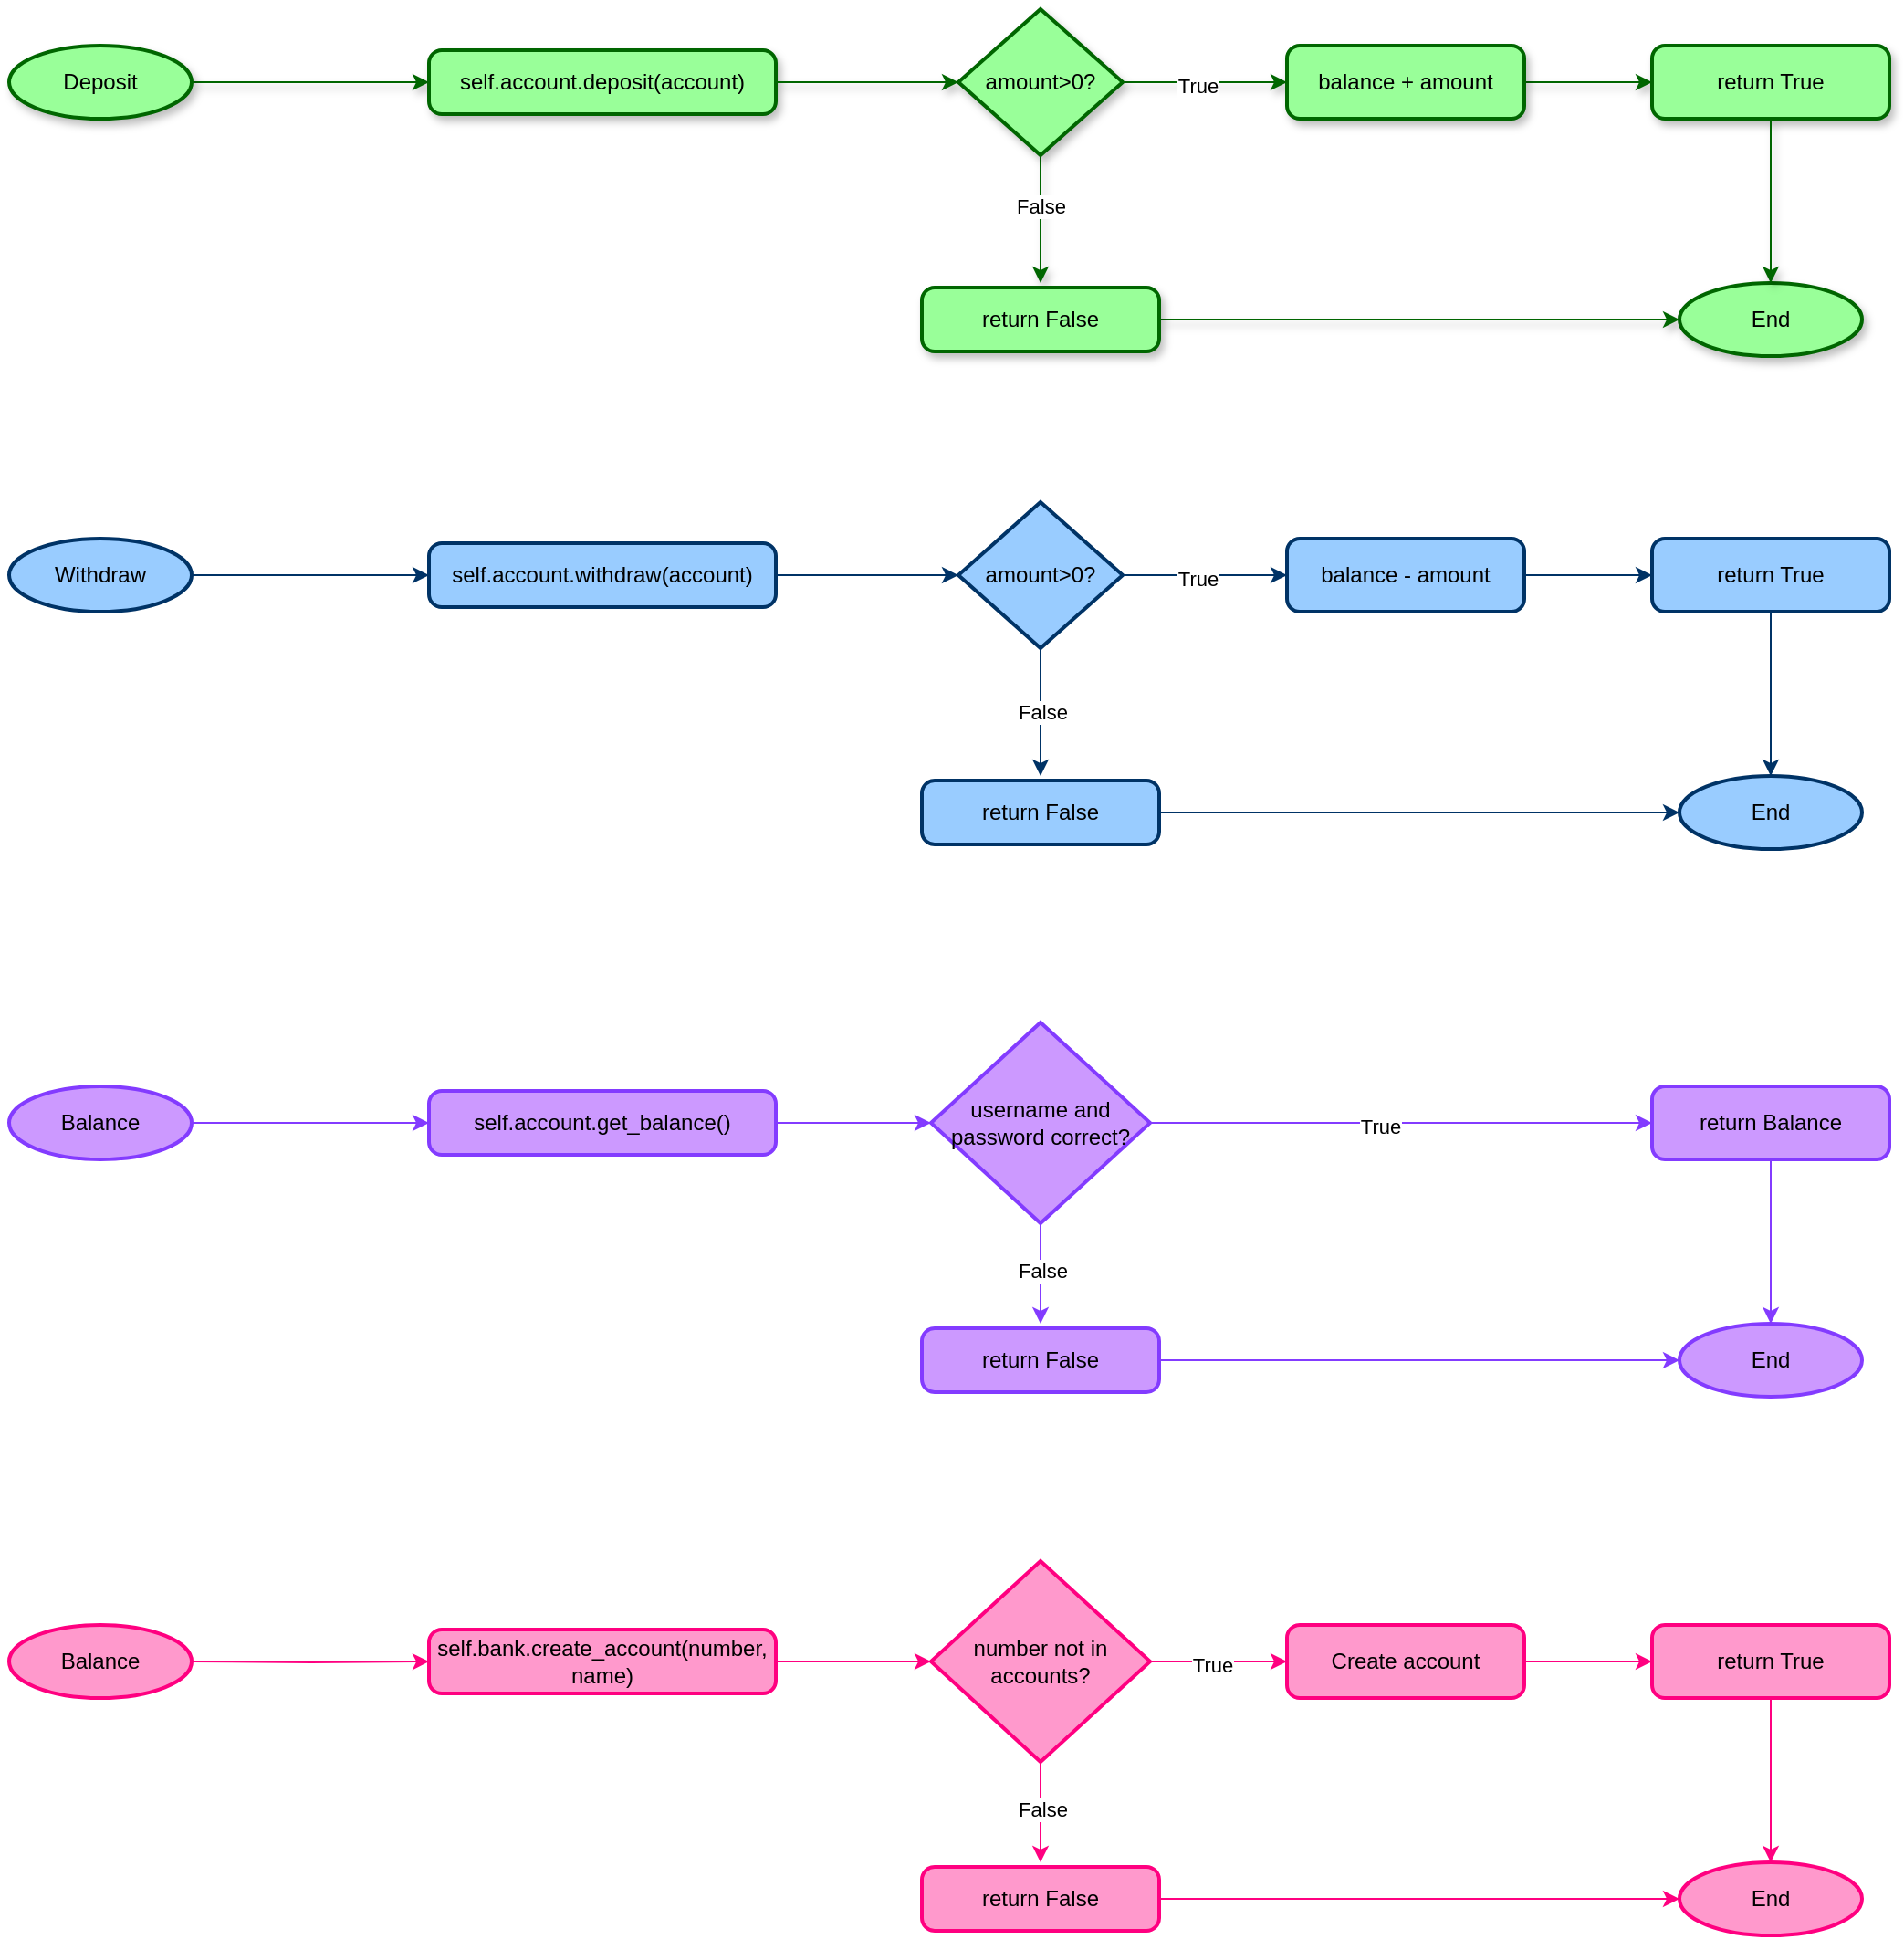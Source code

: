 <mxfile version="24.5.5" type="github">
  <diagram name="Page-1" id="gO1A43GzSx5pHrBFy3K3">
    <mxGraphModel dx="1194" dy="606" grid="1" gridSize="10" guides="1" tooltips="1" connect="1" arrows="1" fold="1" page="1" pageScale="1" pageWidth="827" pageHeight="1169" math="0" shadow="0">
      <root>
        <mxCell id="0" />
        <mxCell id="1" parent="0" />
        <mxCell id="M5wpah1ljRLMjX0pYZFL-19" style="edgeStyle=orthogonalEdgeStyle;rounded=0;orthogonalLoop=1;jettySize=auto;html=1;exitX=1;exitY=0.5;exitDx=0;exitDy=0;exitPerimeter=0;entryX=0;entryY=0.5;entryDx=0;entryDy=0;strokeColor=#003366;fillColor=#99CCFF;" parent="1" source="M5wpah1ljRLMjX0pYZFL-20" target="M5wpah1ljRLMjX0pYZFL-21" edge="1">
          <mxGeometry relative="1" as="geometry" />
        </mxCell>
        <mxCell id="M5wpah1ljRLMjX0pYZFL-20" value="Withdraw" style="strokeWidth=2;html=1;shape=mxgraph.flowchart.start_1;whiteSpace=wrap;strokeColor=#003366;fillColor=#99CCFF;" parent="1" vertex="1">
          <mxGeometry x="120" y="380" width="100" height="40" as="geometry" />
        </mxCell>
        <mxCell id="M5wpah1ljRLMjX0pYZFL-21" value="self.account.withdraw(account)" style="rounded=1;whiteSpace=wrap;html=1;absoluteArcSize=1;arcSize=14;strokeWidth=2;strokeColor=#003366;fillColor=#99CCFF;" parent="1" vertex="1">
          <mxGeometry x="350" y="382.5" width="190" height="35" as="geometry" />
        </mxCell>
        <mxCell id="M5wpah1ljRLMjX0pYZFL-22" style="edgeStyle=orthogonalEdgeStyle;rounded=0;orthogonalLoop=1;jettySize=auto;html=1;exitX=1;exitY=0.5;exitDx=0;exitDy=0;exitPerimeter=0;entryX=0;entryY=0.5;entryDx=0;entryDy=0;strokeColor=#003366;fillColor=#99CCFF;" parent="1" source="M5wpah1ljRLMjX0pYZFL-25" target="M5wpah1ljRLMjX0pYZFL-27" edge="1">
          <mxGeometry relative="1" as="geometry" />
        </mxCell>
        <mxCell id="M5wpah1ljRLMjX0pYZFL-23" value="True" style="edgeLabel;html=1;align=center;verticalAlign=middle;resizable=0;points=[];strokeColor=#003366;fillColor=#99CCFF;" parent="M5wpah1ljRLMjX0pYZFL-22" vertex="1" connectable="0">
          <mxGeometry x="-0.089" y="-2" relative="1" as="geometry">
            <mxPoint as="offset" />
          </mxGeometry>
        </mxCell>
        <mxCell id="M5wpah1ljRLMjX0pYZFL-24" value="False" style="edgeStyle=orthogonalEdgeStyle;rounded=0;orthogonalLoop=1;jettySize=auto;html=1;exitX=0.5;exitY=1;exitDx=0;exitDy=0;exitPerimeter=0;strokeColor=#003366;fillColor=#99CCFF;" parent="1" source="M5wpah1ljRLMjX0pYZFL-25" edge="1">
          <mxGeometry relative="1" as="geometry">
            <mxPoint x="685" y="510" as="targetPoint" />
          </mxGeometry>
        </mxCell>
        <mxCell id="M5wpah1ljRLMjX0pYZFL-25" value="amount&amp;gt;0?" style="strokeWidth=2;html=1;shape=mxgraph.flowchart.decision;whiteSpace=wrap;strokeColor=#003366;fillColor=#99CCFF;" parent="1" vertex="1">
          <mxGeometry x="640" y="360" width="90" height="80" as="geometry" />
        </mxCell>
        <mxCell id="M5wpah1ljRLMjX0pYZFL-26" style="edgeStyle=orthogonalEdgeStyle;rounded=0;orthogonalLoop=1;jettySize=auto;html=1;exitX=1;exitY=0.5;exitDx=0;exitDy=0;entryX=0;entryY=0.5;entryDx=0;entryDy=0;strokeColor=#003366;fillColor=#99CCFF;" parent="1" source="M5wpah1ljRLMjX0pYZFL-27" target="M5wpah1ljRLMjX0pYZFL-28" edge="1">
          <mxGeometry relative="1" as="geometry" />
        </mxCell>
        <mxCell id="M5wpah1ljRLMjX0pYZFL-27" value="balance - amount" style="rounded=1;whiteSpace=wrap;html=1;absoluteArcSize=1;arcSize=14;strokeWidth=2;strokeColor=#003366;fillColor=#99CCFF;" parent="1" vertex="1">
          <mxGeometry x="820" y="380" width="130" height="40" as="geometry" />
        </mxCell>
        <mxCell id="M5wpah1ljRLMjX0pYZFL-28" value="return True" style="rounded=1;whiteSpace=wrap;html=1;absoluteArcSize=1;arcSize=14;strokeWidth=2;strokeColor=#003366;fillColor=#99CCFF;" parent="1" vertex="1">
          <mxGeometry x="1020" y="380" width="130" height="40" as="geometry" />
        </mxCell>
        <mxCell id="M5wpah1ljRLMjX0pYZFL-29" value="End" style="strokeWidth=2;html=1;shape=mxgraph.flowchart.start_1;whiteSpace=wrap;strokeColor=#003366;fillColor=#99CCFF;" parent="1" vertex="1">
          <mxGeometry x="1035" y="510" width="100" height="40" as="geometry" />
        </mxCell>
        <mxCell id="M5wpah1ljRLMjX0pYZFL-30" style="edgeStyle=orthogonalEdgeStyle;rounded=0;orthogonalLoop=1;jettySize=auto;html=1;exitX=1;exitY=0.5;exitDx=0;exitDy=0;entryX=0;entryY=0.5;entryDx=0;entryDy=0;entryPerimeter=0;strokeColor=#003366;fillColor=#99CCFF;" parent="1" source="M5wpah1ljRLMjX0pYZFL-21" target="M5wpah1ljRLMjX0pYZFL-25" edge="1">
          <mxGeometry relative="1" as="geometry" />
        </mxCell>
        <mxCell id="M5wpah1ljRLMjX0pYZFL-31" style="edgeStyle=orthogonalEdgeStyle;rounded=0;orthogonalLoop=1;jettySize=auto;html=1;exitX=0.5;exitY=1;exitDx=0;exitDy=0;entryX=0.5;entryY=0;entryDx=0;entryDy=0;entryPerimeter=0;strokeColor=#003366;fillColor=#99CCFF;" parent="1" source="M5wpah1ljRLMjX0pYZFL-28" target="M5wpah1ljRLMjX0pYZFL-29" edge="1">
          <mxGeometry relative="1" as="geometry" />
        </mxCell>
        <mxCell id="M5wpah1ljRLMjX0pYZFL-32" style="edgeStyle=orthogonalEdgeStyle;rounded=0;orthogonalLoop=1;jettySize=auto;html=1;exitX=1;exitY=0.5;exitDx=0;exitDy=0;strokeColor=#003366;fillColor=#99CCFF;" parent="1" source="M5wpah1ljRLMjX0pYZFL-33" target="M5wpah1ljRLMjX0pYZFL-29" edge="1">
          <mxGeometry relative="1" as="geometry" />
        </mxCell>
        <mxCell id="M5wpah1ljRLMjX0pYZFL-33" value="return False" style="rounded=1;whiteSpace=wrap;html=1;absoluteArcSize=1;arcSize=14;strokeWidth=2;strokeColor=#003366;fillColor=#99CCFF;" parent="1" vertex="1">
          <mxGeometry x="620" y="512.5" width="130" height="35" as="geometry" />
        </mxCell>
        <mxCell id="M5wpah1ljRLMjX0pYZFL-49" style="edgeStyle=orthogonalEdgeStyle;rounded=0;orthogonalLoop=1;jettySize=auto;html=1;exitX=1;exitY=0.5;exitDx=0;exitDy=0;exitPerimeter=0;entryX=0;entryY=0.5;entryDx=0;entryDy=0;strokeColor=#833BFF;fillColor=#CC99FF;" parent="1" source="M5wpah1ljRLMjX0pYZFL-50" target="M5wpah1ljRLMjX0pYZFL-51" edge="1">
          <mxGeometry relative="1" as="geometry" />
        </mxCell>
        <mxCell id="M5wpah1ljRLMjX0pYZFL-50" value="Balance" style="strokeWidth=2;html=1;shape=mxgraph.flowchart.start_1;whiteSpace=wrap;strokeColor=#833BFF;fillColor=#CC99FF;" parent="1" vertex="1">
          <mxGeometry x="120" y="680" width="100" height="40" as="geometry" />
        </mxCell>
        <mxCell id="M5wpah1ljRLMjX0pYZFL-51" value="self.account.get_balance()" style="rounded=1;whiteSpace=wrap;html=1;absoluteArcSize=1;arcSize=14;strokeWidth=2;strokeColor=#833BFF;fillColor=#CC99FF;" parent="1" vertex="1">
          <mxGeometry x="350" y="682.5" width="190" height="35" as="geometry" />
        </mxCell>
        <mxCell id="M5wpah1ljRLMjX0pYZFL-52" style="edgeStyle=orthogonalEdgeStyle;rounded=0;orthogonalLoop=1;jettySize=auto;html=1;exitX=1;exitY=0.5;exitDx=0;exitDy=0;exitPerimeter=0;entryX=0;entryY=0.5;entryDx=0;entryDy=0;entryPerimeter=0;strokeColor=#833BFF;fillColor=#CC99FF;" parent="1" source="M5wpah1ljRLMjX0pYZFL-55" target="M5wpah1ljRLMjX0pYZFL-58" edge="1">
          <mxGeometry relative="1" as="geometry">
            <mxPoint x="1015" y="700" as="targetPoint" />
          </mxGeometry>
        </mxCell>
        <mxCell id="M5wpah1ljRLMjX0pYZFL-53" value="True" style="edgeLabel;html=1;align=center;verticalAlign=middle;resizable=0;points=[];strokeColor=#833BFF;fillColor=#CC99FF;" parent="M5wpah1ljRLMjX0pYZFL-52" vertex="1" connectable="0">
          <mxGeometry x="-0.089" y="-2" relative="1" as="geometry">
            <mxPoint as="offset" />
          </mxGeometry>
        </mxCell>
        <mxCell id="M5wpah1ljRLMjX0pYZFL-54" style="edgeStyle=orthogonalEdgeStyle;rounded=0;orthogonalLoop=1;jettySize=auto;html=1;exitX=0.5;exitY=1;exitDx=0;exitDy=0;exitPerimeter=0;strokeColor=#833BFF;fillColor=#CC99FF;" parent="1" source="M5wpah1ljRLMjX0pYZFL-55" edge="1">
          <mxGeometry relative="1" as="geometry">
            <mxPoint x="685" y="810" as="targetPoint" />
          </mxGeometry>
        </mxCell>
        <mxCell id="M5wpah1ljRLMjX0pYZFL-65" value="False" style="edgeLabel;html=1;align=center;verticalAlign=middle;resizable=0;points=[];strokeColor=#833BFF;fillColor=#CC99FF;" parent="M5wpah1ljRLMjX0pYZFL-54" vertex="1" connectable="0">
          <mxGeometry x="-0.07" y="1" relative="1" as="geometry">
            <mxPoint as="offset" />
          </mxGeometry>
        </mxCell>
        <mxCell id="M5wpah1ljRLMjX0pYZFL-55" value="username and password correct?" style="strokeWidth=2;html=1;shape=mxgraph.flowchart.decision;whiteSpace=wrap;strokeColor=#833BFF;fillColor=#CC99FF;" parent="1" vertex="1">
          <mxGeometry x="625" y="645" width="120" height="110" as="geometry" />
        </mxCell>
        <mxCell id="M5wpah1ljRLMjX0pYZFL-58" value="return Balance" style="rounded=1;whiteSpace=wrap;html=1;absoluteArcSize=1;arcSize=14;strokeWidth=2;strokeColor=#833BFF;fillColor=#CC99FF;" parent="1" vertex="1">
          <mxGeometry x="1020" y="680" width="130" height="40" as="geometry" />
        </mxCell>
        <mxCell id="M5wpah1ljRLMjX0pYZFL-59" value="End" style="strokeWidth=2;html=1;shape=mxgraph.flowchart.start_1;whiteSpace=wrap;strokeColor=#833BFF;fillColor=#CC99FF;" parent="1" vertex="1">
          <mxGeometry x="1035" y="810" width="100" height="40" as="geometry" />
        </mxCell>
        <mxCell id="M5wpah1ljRLMjX0pYZFL-60" style="edgeStyle=orthogonalEdgeStyle;rounded=0;orthogonalLoop=1;jettySize=auto;html=1;exitX=1;exitY=0.5;exitDx=0;exitDy=0;entryX=0;entryY=0.5;entryDx=0;entryDy=0;entryPerimeter=0;strokeColor=#833BFF;fillColor=#CC99FF;" parent="1" source="M5wpah1ljRLMjX0pYZFL-51" target="M5wpah1ljRLMjX0pYZFL-55" edge="1">
          <mxGeometry relative="1" as="geometry" />
        </mxCell>
        <mxCell id="M5wpah1ljRLMjX0pYZFL-61" style="edgeStyle=orthogonalEdgeStyle;rounded=0;orthogonalLoop=1;jettySize=auto;html=1;exitX=0.5;exitY=1;exitDx=0;exitDy=0;entryX=0.5;entryY=0;entryDx=0;entryDy=0;entryPerimeter=0;strokeColor=#833BFF;fillColor=#CC99FF;" parent="1" source="M5wpah1ljRLMjX0pYZFL-58" target="M5wpah1ljRLMjX0pYZFL-59" edge="1">
          <mxGeometry relative="1" as="geometry" />
        </mxCell>
        <mxCell id="M5wpah1ljRLMjX0pYZFL-62" style="edgeStyle=orthogonalEdgeStyle;rounded=0;orthogonalLoop=1;jettySize=auto;html=1;exitX=1;exitY=0.5;exitDx=0;exitDy=0;strokeColor=#833BFF;fillColor=#CC99FF;" parent="1" source="M5wpah1ljRLMjX0pYZFL-63" target="M5wpah1ljRLMjX0pYZFL-59" edge="1">
          <mxGeometry relative="1" as="geometry" />
        </mxCell>
        <mxCell id="M5wpah1ljRLMjX0pYZFL-63" value="return False" style="rounded=1;whiteSpace=wrap;html=1;absoluteArcSize=1;arcSize=14;strokeWidth=2;strokeColor=#833BFF;fillColor=#CC99FF;" parent="1" vertex="1">
          <mxGeometry x="620" y="812.5" width="130" height="35" as="geometry" />
        </mxCell>
        <mxCell id="M5wpah1ljRLMjX0pYZFL-66" style="edgeStyle=orthogonalEdgeStyle;rounded=0;orthogonalLoop=1;jettySize=auto;html=1;exitX=1;exitY=0.5;exitDx=0;exitDy=0;exitPerimeter=0;entryX=0;entryY=0.5;entryDx=0;entryDy=0;strokeColor=#FF0080;fillColor=#FF99CC;" parent="1" target="M5wpah1ljRLMjX0pYZFL-68" edge="1">
          <mxGeometry relative="1" as="geometry">
            <mxPoint x="220" y="995" as="sourcePoint" />
          </mxGeometry>
        </mxCell>
        <mxCell id="M5wpah1ljRLMjX0pYZFL-67" value="Balance" style="strokeWidth=2;html=1;shape=mxgraph.flowchart.start_1;whiteSpace=wrap;strokeColor=#FF0080;fillColor=#FF99CC;" parent="1" vertex="1">
          <mxGeometry x="120" y="975" width="100" height="40" as="geometry" />
        </mxCell>
        <mxCell id="M5wpah1ljRLMjX0pYZFL-68" value="self.bank.create_account(number, name)" style="rounded=1;whiteSpace=wrap;html=1;absoluteArcSize=1;arcSize=14;strokeWidth=2;strokeColor=#FF0080;fillColor=#FF99CC;" parent="1" vertex="1">
          <mxGeometry x="350" y="977.5" width="190" height="35" as="geometry" />
        </mxCell>
        <mxCell id="M5wpah1ljRLMjX0pYZFL-69" style="edgeStyle=orthogonalEdgeStyle;rounded=0;orthogonalLoop=1;jettySize=auto;html=1;exitX=1;exitY=0.5;exitDx=0;exitDy=0;exitPerimeter=0;entryX=0;entryY=0.5;entryDx=0;entryDy=0;strokeColor=#FF0080;fillColor=#FF99CC;" parent="1" source="M5wpah1ljRLMjX0pYZFL-73" target="M5wpah1ljRLMjX0pYZFL-75" edge="1">
          <mxGeometry relative="1" as="geometry" />
        </mxCell>
        <mxCell id="M5wpah1ljRLMjX0pYZFL-70" value="True" style="edgeLabel;html=1;align=center;verticalAlign=middle;resizable=0;points=[];strokeColor=#FF0080;fillColor=#FF99CC;" parent="M5wpah1ljRLMjX0pYZFL-69" vertex="1" connectable="0">
          <mxGeometry x="-0.089" y="-2" relative="1" as="geometry">
            <mxPoint as="offset" />
          </mxGeometry>
        </mxCell>
        <mxCell id="M5wpah1ljRLMjX0pYZFL-71" style="edgeStyle=orthogonalEdgeStyle;rounded=0;orthogonalLoop=1;jettySize=auto;html=1;exitX=0.5;exitY=1;exitDx=0;exitDy=0;exitPerimeter=0;strokeColor=#FF0080;fillColor=#FF99CC;" parent="1" source="M5wpah1ljRLMjX0pYZFL-73" edge="1">
          <mxGeometry relative="1" as="geometry">
            <mxPoint x="685" y="1105" as="targetPoint" />
          </mxGeometry>
        </mxCell>
        <mxCell id="M5wpah1ljRLMjX0pYZFL-72" value="False" style="edgeLabel;html=1;align=center;verticalAlign=middle;resizable=0;points=[];strokeColor=#FF0080;fillColor=#FF99CC;" parent="M5wpah1ljRLMjX0pYZFL-71" vertex="1" connectable="0">
          <mxGeometry x="-0.07" y="1" relative="1" as="geometry">
            <mxPoint as="offset" />
          </mxGeometry>
        </mxCell>
        <mxCell id="M5wpah1ljRLMjX0pYZFL-73" value="number not in accounts?" style="strokeWidth=2;html=1;shape=mxgraph.flowchart.decision;whiteSpace=wrap;strokeColor=#FF0080;fillColor=#FF99CC;" parent="1" vertex="1">
          <mxGeometry x="625" y="940" width="120" height="110" as="geometry" />
        </mxCell>
        <mxCell id="M5wpah1ljRLMjX0pYZFL-74" style="edgeStyle=orthogonalEdgeStyle;rounded=0;orthogonalLoop=1;jettySize=auto;html=1;exitX=1;exitY=0.5;exitDx=0;exitDy=0;entryX=0;entryY=0.5;entryDx=0;entryDy=0;strokeColor=#FF0080;fillColor=#FF99CC;" parent="1" source="M5wpah1ljRLMjX0pYZFL-75" target="M5wpah1ljRLMjX0pYZFL-76" edge="1">
          <mxGeometry relative="1" as="geometry" />
        </mxCell>
        <mxCell id="M5wpah1ljRLMjX0pYZFL-75" value="Create account" style="rounded=1;whiteSpace=wrap;html=1;absoluteArcSize=1;arcSize=14;strokeWidth=2;strokeColor=#FF0080;fillColor=#FF99CC;" parent="1" vertex="1">
          <mxGeometry x="820" y="975" width="130" height="40" as="geometry" />
        </mxCell>
        <mxCell id="M5wpah1ljRLMjX0pYZFL-76" value="return True" style="rounded=1;whiteSpace=wrap;html=1;absoluteArcSize=1;arcSize=14;strokeWidth=2;strokeColor=#FF0080;fillColor=#FF99CC;" parent="1" vertex="1">
          <mxGeometry x="1020" y="975" width="130" height="40" as="geometry" />
        </mxCell>
        <mxCell id="M5wpah1ljRLMjX0pYZFL-77" value="End" style="strokeWidth=2;html=1;shape=mxgraph.flowchart.start_1;whiteSpace=wrap;strokeColor=#FF0080;fillColor=#FF99CC;" parent="1" vertex="1">
          <mxGeometry x="1035" y="1105" width="100" height="40" as="geometry" />
        </mxCell>
        <mxCell id="M5wpah1ljRLMjX0pYZFL-78" style="edgeStyle=orthogonalEdgeStyle;rounded=0;orthogonalLoop=1;jettySize=auto;html=1;exitX=1;exitY=0.5;exitDx=0;exitDy=0;entryX=0;entryY=0.5;entryDx=0;entryDy=0;entryPerimeter=0;strokeColor=#FF0080;fillColor=#FF99CC;" parent="1" source="M5wpah1ljRLMjX0pYZFL-68" target="M5wpah1ljRLMjX0pYZFL-73" edge="1">
          <mxGeometry relative="1" as="geometry" />
        </mxCell>
        <mxCell id="M5wpah1ljRLMjX0pYZFL-79" style="edgeStyle=orthogonalEdgeStyle;rounded=0;orthogonalLoop=1;jettySize=auto;html=1;exitX=0.5;exitY=1;exitDx=0;exitDy=0;entryX=0.5;entryY=0;entryDx=0;entryDy=0;entryPerimeter=0;strokeColor=#FF0080;fillColor=#FF99CC;" parent="1" source="M5wpah1ljRLMjX0pYZFL-76" target="M5wpah1ljRLMjX0pYZFL-77" edge="1">
          <mxGeometry relative="1" as="geometry" />
        </mxCell>
        <mxCell id="M5wpah1ljRLMjX0pYZFL-80" style="edgeStyle=orthogonalEdgeStyle;rounded=0;orthogonalLoop=1;jettySize=auto;html=1;exitX=1;exitY=0.5;exitDx=0;exitDy=0;strokeColor=#FF0080;fillColor=#FF99CC;" parent="1" source="M5wpah1ljRLMjX0pYZFL-81" target="M5wpah1ljRLMjX0pYZFL-77" edge="1">
          <mxGeometry relative="1" as="geometry" />
        </mxCell>
        <mxCell id="M5wpah1ljRLMjX0pYZFL-81" value="return False" style="rounded=1;whiteSpace=wrap;html=1;absoluteArcSize=1;arcSize=14;strokeWidth=2;strokeColor=#FF0080;fillColor=#FF99CC;" parent="1" vertex="1">
          <mxGeometry x="620" y="1107.5" width="130" height="35" as="geometry" />
        </mxCell>
        <mxCell id="M5wpah1ljRLMjX0pYZFL-10" style="edgeStyle=orthogonalEdgeStyle;rounded=0;orthogonalLoop=1;jettySize=auto;html=1;exitX=1;exitY=0.5;exitDx=0;exitDy=0;exitPerimeter=0;entryX=0;entryY=0.5;entryDx=0;entryDy=0;strokeColor=#006600;shadow=1;fillColor=#99FF99;" parent="1" source="M5wpah1ljRLMjX0pYZFL-1" target="M5wpah1ljRLMjX0pYZFL-3" edge="1">
          <mxGeometry relative="1" as="geometry" />
        </mxCell>
        <mxCell id="M5wpah1ljRLMjX0pYZFL-1" value="Deposit" style="strokeWidth=2;html=1;shape=mxgraph.flowchart.start_1;whiteSpace=wrap;strokeColor=#006600;shadow=1;fillColor=#99FF99;" parent="1" vertex="1">
          <mxGeometry x="120" y="110" width="100" height="40" as="geometry" />
        </mxCell>
        <mxCell id="M5wpah1ljRLMjX0pYZFL-3" value="self.account.deposit(account)" style="rounded=1;whiteSpace=wrap;html=1;absoluteArcSize=1;arcSize=14;strokeWidth=2;strokeColor=#006600;shadow=1;fillColor=#99FF99;" parent="1" vertex="1">
          <mxGeometry x="350" y="112.5" width="190" height="35" as="geometry" />
        </mxCell>
        <mxCell id="M5wpah1ljRLMjX0pYZFL-12" style="edgeStyle=orthogonalEdgeStyle;rounded=0;orthogonalLoop=1;jettySize=auto;html=1;exitX=1;exitY=0.5;exitDx=0;exitDy=0;exitPerimeter=0;entryX=0;entryY=0.5;entryDx=0;entryDy=0;strokeColor=#006600;shadow=1;fillColor=#99FF99;" parent="1" source="M5wpah1ljRLMjX0pYZFL-4" target="M5wpah1ljRLMjX0pYZFL-6" edge="1">
          <mxGeometry relative="1" as="geometry" />
        </mxCell>
        <mxCell id="M5wpah1ljRLMjX0pYZFL-13" value="True" style="edgeLabel;html=1;align=center;verticalAlign=middle;resizable=0;points=[];strokeColor=#006600;shadow=1;fillColor=#99FF99;" parent="M5wpah1ljRLMjX0pYZFL-12" vertex="1" connectable="0">
          <mxGeometry x="-0.089" y="-2" relative="1" as="geometry">
            <mxPoint as="offset" />
          </mxGeometry>
        </mxCell>
        <mxCell id="M5wpah1ljRLMjX0pYZFL-17" style="edgeStyle=orthogonalEdgeStyle;rounded=0;orthogonalLoop=1;jettySize=auto;html=1;exitX=0.5;exitY=1;exitDx=0;exitDy=0;exitPerimeter=0;strokeColor=#006600;shadow=1;fillColor=#99FF99;" parent="1" source="M5wpah1ljRLMjX0pYZFL-4" edge="1">
          <mxGeometry relative="1" as="geometry">
            <mxPoint x="685" y="240" as="targetPoint" />
          </mxGeometry>
        </mxCell>
        <mxCell id="M5wpah1ljRLMjX0pYZFL-64" value="False" style="edgeLabel;html=1;align=center;verticalAlign=middle;resizable=0;points=[];strokeColor=#006600;shadow=1;fillColor=#99FF99;" parent="M5wpah1ljRLMjX0pYZFL-17" vertex="1" connectable="0">
          <mxGeometry x="-0.204" relative="1" as="geometry">
            <mxPoint as="offset" />
          </mxGeometry>
        </mxCell>
        <mxCell id="M5wpah1ljRLMjX0pYZFL-4" value="amount&amp;gt;0?" style="strokeWidth=2;html=1;shape=mxgraph.flowchart.decision;whiteSpace=wrap;strokeColor=#006600;shadow=1;fillColor=#99FF99;" parent="1" vertex="1">
          <mxGeometry x="640" y="90" width="90" height="80" as="geometry" />
        </mxCell>
        <mxCell id="M5wpah1ljRLMjX0pYZFL-14" style="edgeStyle=orthogonalEdgeStyle;rounded=0;orthogonalLoop=1;jettySize=auto;html=1;exitX=1;exitY=0.5;exitDx=0;exitDy=0;entryX=0;entryY=0.5;entryDx=0;entryDy=0;strokeColor=#006600;shadow=1;fillColor=#99FF99;" parent="1" source="M5wpah1ljRLMjX0pYZFL-6" target="M5wpah1ljRLMjX0pYZFL-7" edge="1">
          <mxGeometry relative="1" as="geometry" />
        </mxCell>
        <mxCell id="M5wpah1ljRLMjX0pYZFL-6" value="balance + amount" style="rounded=1;whiteSpace=wrap;html=1;absoluteArcSize=1;arcSize=14;strokeWidth=2;strokeColor=#006600;shadow=1;fillColor=#99FF99;" parent="1" vertex="1">
          <mxGeometry x="820" y="110" width="130" height="40" as="geometry" />
        </mxCell>
        <mxCell id="M5wpah1ljRLMjX0pYZFL-7" value="return True" style="rounded=1;whiteSpace=wrap;html=1;absoluteArcSize=1;arcSize=14;strokeWidth=2;strokeColor=#006600;shadow=1;fillColor=#99FF99;" parent="1" vertex="1">
          <mxGeometry x="1020" y="110" width="130" height="40" as="geometry" />
        </mxCell>
        <mxCell id="M5wpah1ljRLMjX0pYZFL-9" value="End" style="strokeWidth=2;html=1;shape=mxgraph.flowchart.start_1;whiteSpace=wrap;strokeColor=#006600;shadow=1;fillColor=#99FF99;" parent="1" vertex="1">
          <mxGeometry x="1035" y="240" width="100" height="40" as="geometry" />
        </mxCell>
        <mxCell id="M5wpah1ljRLMjX0pYZFL-11" style="edgeStyle=orthogonalEdgeStyle;rounded=0;orthogonalLoop=1;jettySize=auto;html=1;exitX=1;exitY=0.5;exitDx=0;exitDy=0;entryX=0;entryY=0.5;entryDx=0;entryDy=0;entryPerimeter=0;strokeColor=#006600;shadow=1;fillColor=#99FF99;" parent="1" source="M5wpah1ljRLMjX0pYZFL-3" target="M5wpah1ljRLMjX0pYZFL-4" edge="1">
          <mxGeometry relative="1" as="geometry" />
        </mxCell>
        <mxCell id="M5wpah1ljRLMjX0pYZFL-15" style="edgeStyle=orthogonalEdgeStyle;rounded=0;orthogonalLoop=1;jettySize=auto;html=1;exitX=0.5;exitY=1;exitDx=0;exitDy=0;entryX=0.5;entryY=0;entryDx=0;entryDy=0;entryPerimeter=0;strokeColor=#006600;shadow=1;fillColor=#99FF99;" parent="1" source="M5wpah1ljRLMjX0pYZFL-7" target="M5wpah1ljRLMjX0pYZFL-9" edge="1">
          <mxGeometry relative="1" as="geometry" />
        </mxCell>
        <mxCell id="M5wpah1ljRLMjX0pYZFL-18" style="edgeStyle=orthogonalEdgeStyle;rounded=0;orthogonalLoop=1;jettySize=auto;html=1;exitX=1;exitY=0.5;exitDx=0;exitDy=0;strokeColor=#006600;shadow=1;fillColor=#99FF99;" parent="1" source="M5wpah1ljRLMjX0pYZFL-16" target="M5wpah1ljRLMjX0pYZFL-9" edge="1">
          <mxGeometry relative="1" as="geometry" />
        </mxCell>
        <mxCell id="M5wpah1ljRLMjX0pYZFL-16" value="return False" style="rounded=1;whiteSpace=wrap;html=1;absoluteArcSize=1;arcSize=14;strokeWidth=2;strokeColor=#006600;shadow=1;fillColor=#99FF99;" parent="1" vertex="1">
          <mxGeometry x="620" y="242.5" width="130" height="35" as="geometry" />
        </mxCell>
      </root>
    </mxGraphModel>
  </diagram>
</mxfile>
